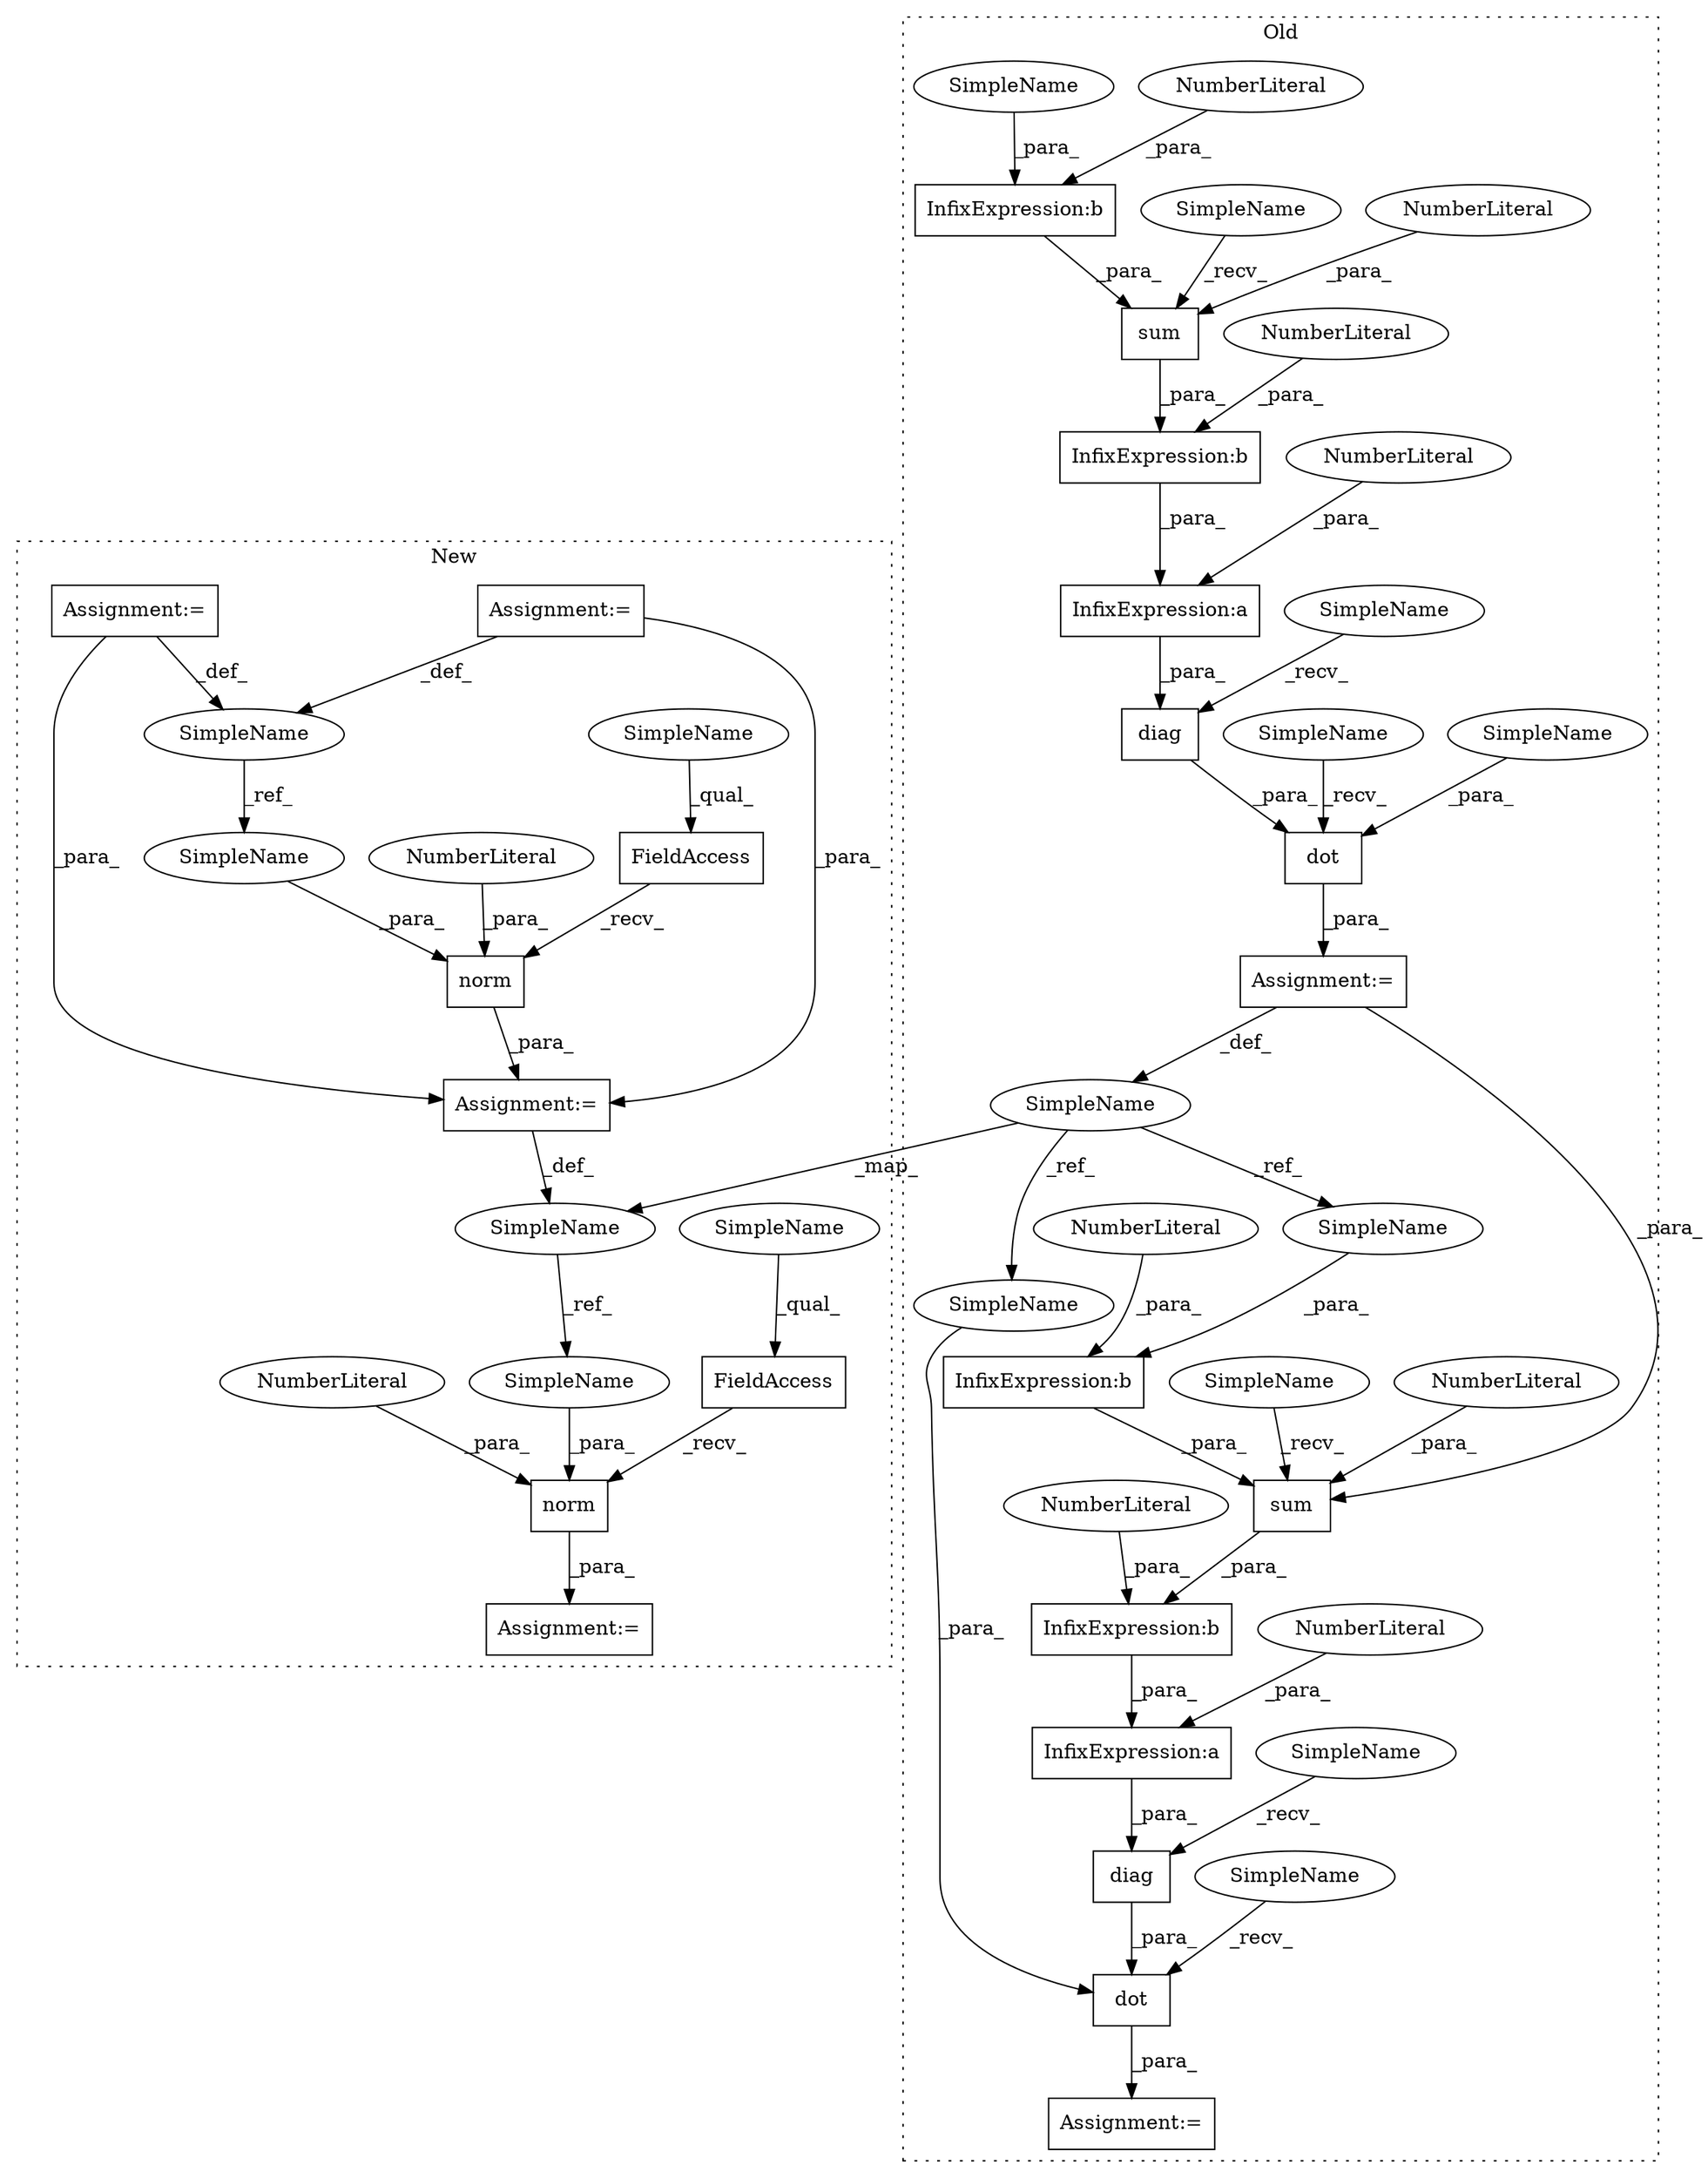 digraph G {
subgraph cluster0 {
1 [label="diag" a="32" s="1772,1807" l="5,1" shape="box"];
3 [label="InfixExpression:a" a="27" s="1778" l="3" shape="box"];
4 [label="InfixExpression:b" a="27" s="1800" l="3" shape="box"];
6 [label="InfixExpression:b" a="27" s="1793" l="3" shape="box"];
7 [label="NumberLiteral" a="34" s="1803" l="3" shape="ellipse"];
8 [label="NumberLiteral" a="34" s="1777" l="1" shape="ellipse"];
9 [label="NumberLiteral" a="34" s="1796" l="1" shape="ellipse"];
10 [label="dot" a="32" s="1760,1808" l="4,1" shape="box"];
13 [label="sum" a="32" s="1788,1799" l="4,1" shape="box"];
14 [label="NumberLiteral" a="34" s="1798" l="1" shape="ellipse"];
15 [label="Assignment:=" a="7" s="2629" l="1" shape="box"];
17 [label="InfixExpression:a" a="27" s="2654" l="3" shape="box"];
18 [label="InfixExpression:b" a="27" s="2676" l="3" shape="box"];
19 [label="InfixExpression:b" a="27" s="2669" l="3" shape="box"];
20 [label="NumberLiteral" a="34" s="2679" l="3" shape="ellipse"];
21 [label="NumberLiteral" a="34" s="2653" l="1" shape="ellipse"];
22 [label="NumberLiteral" a="34" s="2672" l="1" shape="ellipse"];
24 [label="diag" a="32" s="2648,2683" l="5,1" shape="box"];
25 [label="SimpleName" a="42" s="2604" l="1" shape="ellipse"];
27 [label="dot" a="32" s="2636,2684" l="4,1" shape="box"];
28 [label="sum" a="32" s="2664,2675" l="4,1" shape="box"];
29 [label="NumberLiteral" a="34" s="2674" l="1" shape="ellipse"];
30 [label="Assignment:=" a="7" s="1753" l="1" shape="box"];
36 [label="SimpleName" a="42" s="1782" l="5" shape="ellipse"];
37 [label="SimpleName" a="42" s="2642" l="5" shape="ellipse"];
38 [label="SimpleName" a="42" s="1766" l="5" shape="ellipse"];
39 [label="SimpleName" a="42" s="2658" l="5" shape="ellipse"];
40 [label="SimpleName" a="42" s="1754" l="5" shape="ellipse"];
41 [label="SimpleName" a="42" s="2630" l="5" shape="ellipse"];
42 [label="SimpleName" a="42" s="1792" l="1" shape="ellipse"];
43 [label="SimpleName" a="42" s="1764" l="1" shape="ellipse"];
48 [label="SimpleName" a="42" s="2668" l="1" shape="ellipse"];
49 [label="SimpleName" a="42" s="2640" l="1" shape="ellipse"];
label = "Old";
style="dotted";
}
subgraph cluster1 {
2 [label="norm" a="32" s="1649,1657" l="5,1" shape="box"];
5 [label="NumberLiteral" a="34" s="1656" l="1" shape="ellipse"];
11 [label="FieldAccess" a="22" s="1636" l="12" shape="box"];
12 [label="SimpleName" a="42" s="1584" l="1" shape="ellipse"];
16 [label="Assignment:=" a="7" s="2468" l="2" shape="box"];
23 [label="FieldAccess" a="22" s="2470" l="12" shape="box"];
26 [label="SimpleName" a="42" s="2443" l="1" shape="ellipse"];
31 [label="Assignment:=" a="7" s="1634" l="2" shape="box"];
32 [label="Assignment:=" a="7" s="1563" l="2" shape="box"];
33 [label="Assignment:=" a="7" s="1551" l="2" shape="box"];
34 [label="norm" a="32" s="2483,2491" l="5,1" shape="box"];
35 [label="NumberLiteral" a="34" s="2490" l="1" shape="ellipse"];
44 [label="SimpleName" a="42" s="2470" l="5" shape="ellipse"];
45 [label="SimpleName" a="42" s="1636" l="5" shape="ellipse"];
46 [label="SimpleName" a="42" s="1654" l="1" shape="ellipse"];
47 [label="SimpleName" a="42" s="2488" l="1" shape="ellipse"];
label = "New";
style="dotted";
}
1 -> 10 [label="_para_"];
2 -> 31 [label="_para_"];
3 -> 1 [label="_para_"];
4 -> 3 [label="_para_"];
5 -> 2 [label="_para_"];
6 -> 13 [label="_para_"];
7 -> 4 [label="_para_"];
8 -> 3 [label="_para_"];
9 -> 6 [label="_para_"];
10 -> 30 [label="_para_"];
11 -> 2 [label="_recv_"];
12 -> 46 [label="_ref_"];
13 -> 4 [label="_para_"];
14 -> 13 [label="_para_"];
17 -> 24 [label="_para_"];
18 -> 17 [label="_para_"];
19 -> 28 [label="_para_"];
20 -> 18 [label="_para_"];
21 -> 17 [label="_para_"];
22 -> 19 [label="_para_"];
23 -> 34 [label="_recv_"];
24 -> 27 [label="_para_"];
25 -> 48 [label="_ref_"];
25 -> 26 [label="_map_"];
25 -> 49 [label="_ref_"];
26 -> 47 [label="_ref_"];
27 -> 15 [label="_para_"];
28 -> 18 [label="_para_"];
29 -> 28 [label="_para_"];
30 -> 25 [label="_def_"];
30 -> 28 [label="_para_"];
31 -> 26 [label="_def_"];
32 -> 12 [label="_def_"];
32 -> 31 [label="_para_"];
33 -> 12 [label="_def_"];
33 -> 31 [label="_para_"];
34 -> 16 [label="_para_"];
35 -> 34 [label="_para_"];
36 -> 13 [label="_recv_"];
37 -> 24 [label="_recv_"];
38 -> 1 [label="_recv_"];
39 -> 28 [label="_recv_"];
40 -> 10 [label="_recv_"];
41 -> 27 [label="_recv_"];
42 -> 6 [label="_para_"];
43 -> 10 [label="_para_"];
44 -> 23 [label="_qual_"];
45 -> 11 [label="_qual_"];
46 -> 2 [label="_para_"];
47 -> 34 [label="_para_"];
48 -> 19 [label="_para_"];
49 -> 27 [label="_para_"];
}
